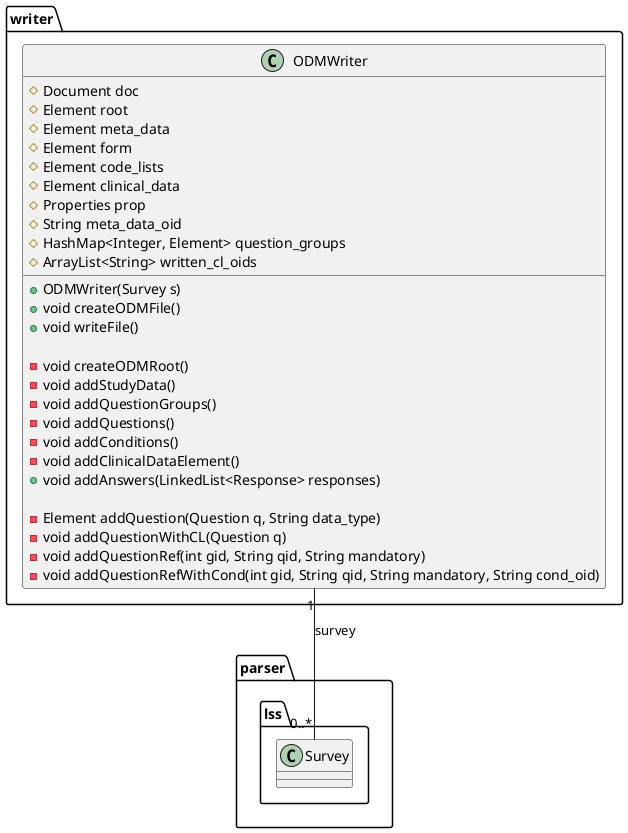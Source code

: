 @startuml
package writer {
	class ODMWriter {
	#Document doc
	#Element root
	#Element meta_data
	#Element form
	#Element code_lists
	#Element clinical_data
	#Properties prop
	#String meta_data_oid
	#HashMap<Integer, Element> question_groups
	#ArrayList<String> written_cl_oids

	+ODMWriter(Survey s)
	+void createODMFile()
	+void writeFile()

	-void createODMRoot()
	-void addStudyData()
	-void addQuestionGroups()
	-void addQuestions()
	-void addConditions()
	-void addClinicalDataElement()
	+void addAnswers(LinkedList<Response> responses)

	-Element addQuestion(Question q, String data_type)
	-void addQuestionWithCL(Question q)
	-void addQuestionRef(int gid, String qid, String mandatory)
	-void addQuestionRefWithCond(int gid, String qid, String mandatory, String cond_oid)
	}
}
package parser{
	package lss{
	class Survey
	}
}
ODMWriter "1" -- "0..*" Survey : survey 
@enduml
